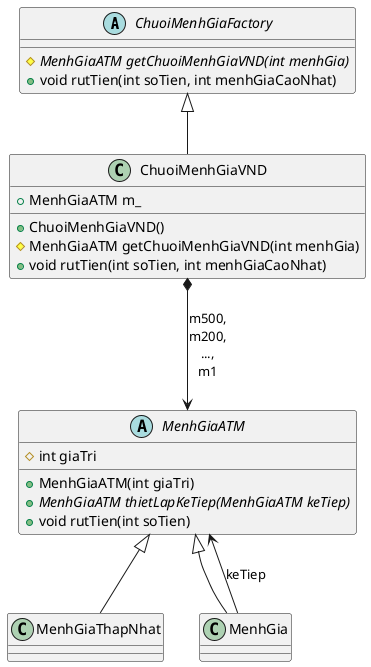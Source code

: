 @startuml
'https://plantuml.com/class-diagram
'(Chain Of Responsibility) ATM có các mệnh giá 500, 200, 100, 50, 20, 10, 5, 2, 1
'==> Rút sao cho số tiền ít nhất có thể

'Dùng Factory để dễ tạo ra nhiều loại chuỗi mệnh giá
abstract class ChuoiMenhGiaFactory{
 # {abstract} MenhGiaATM getChuoiMenhGiaVND(int menhGia)
 + void rutTien(int soTien, int menhGiaCaoNhat)
}

'Khai báo các mệnh giá và Khởi tạo trong hàm khởi tạo
class ChuoiMenhGiaVND extends ChuoiMenhGiaFactory{
 + MenhGiaATM m_
 + ChuoiMenhGiaVND()
 # MenhGiaATM getChuoiMenhGiaVND(int menhGia)
 + void rutTien(int soTien, int menhGiaCaoNhat)
}

abstract class MenhGiaATM{
 # int giaTri
 + MenhGiaATM(int giaTri)
 + {abstract} MenhGiaATM thietLapKeTiep(MenhGiaATM keTiep)
 + void rutTien(int soTien)
}

class MenhGiaThapNhat extends MenhGiaATM{

}

class MenhGia extends MenhGiaATM{

}

MenhGia --> MenhGiaATM : keTiep
ChuoiMenhGiaVND *--> MenhGiaATM: m500,\nm200,\n...,\nm1
@enduml